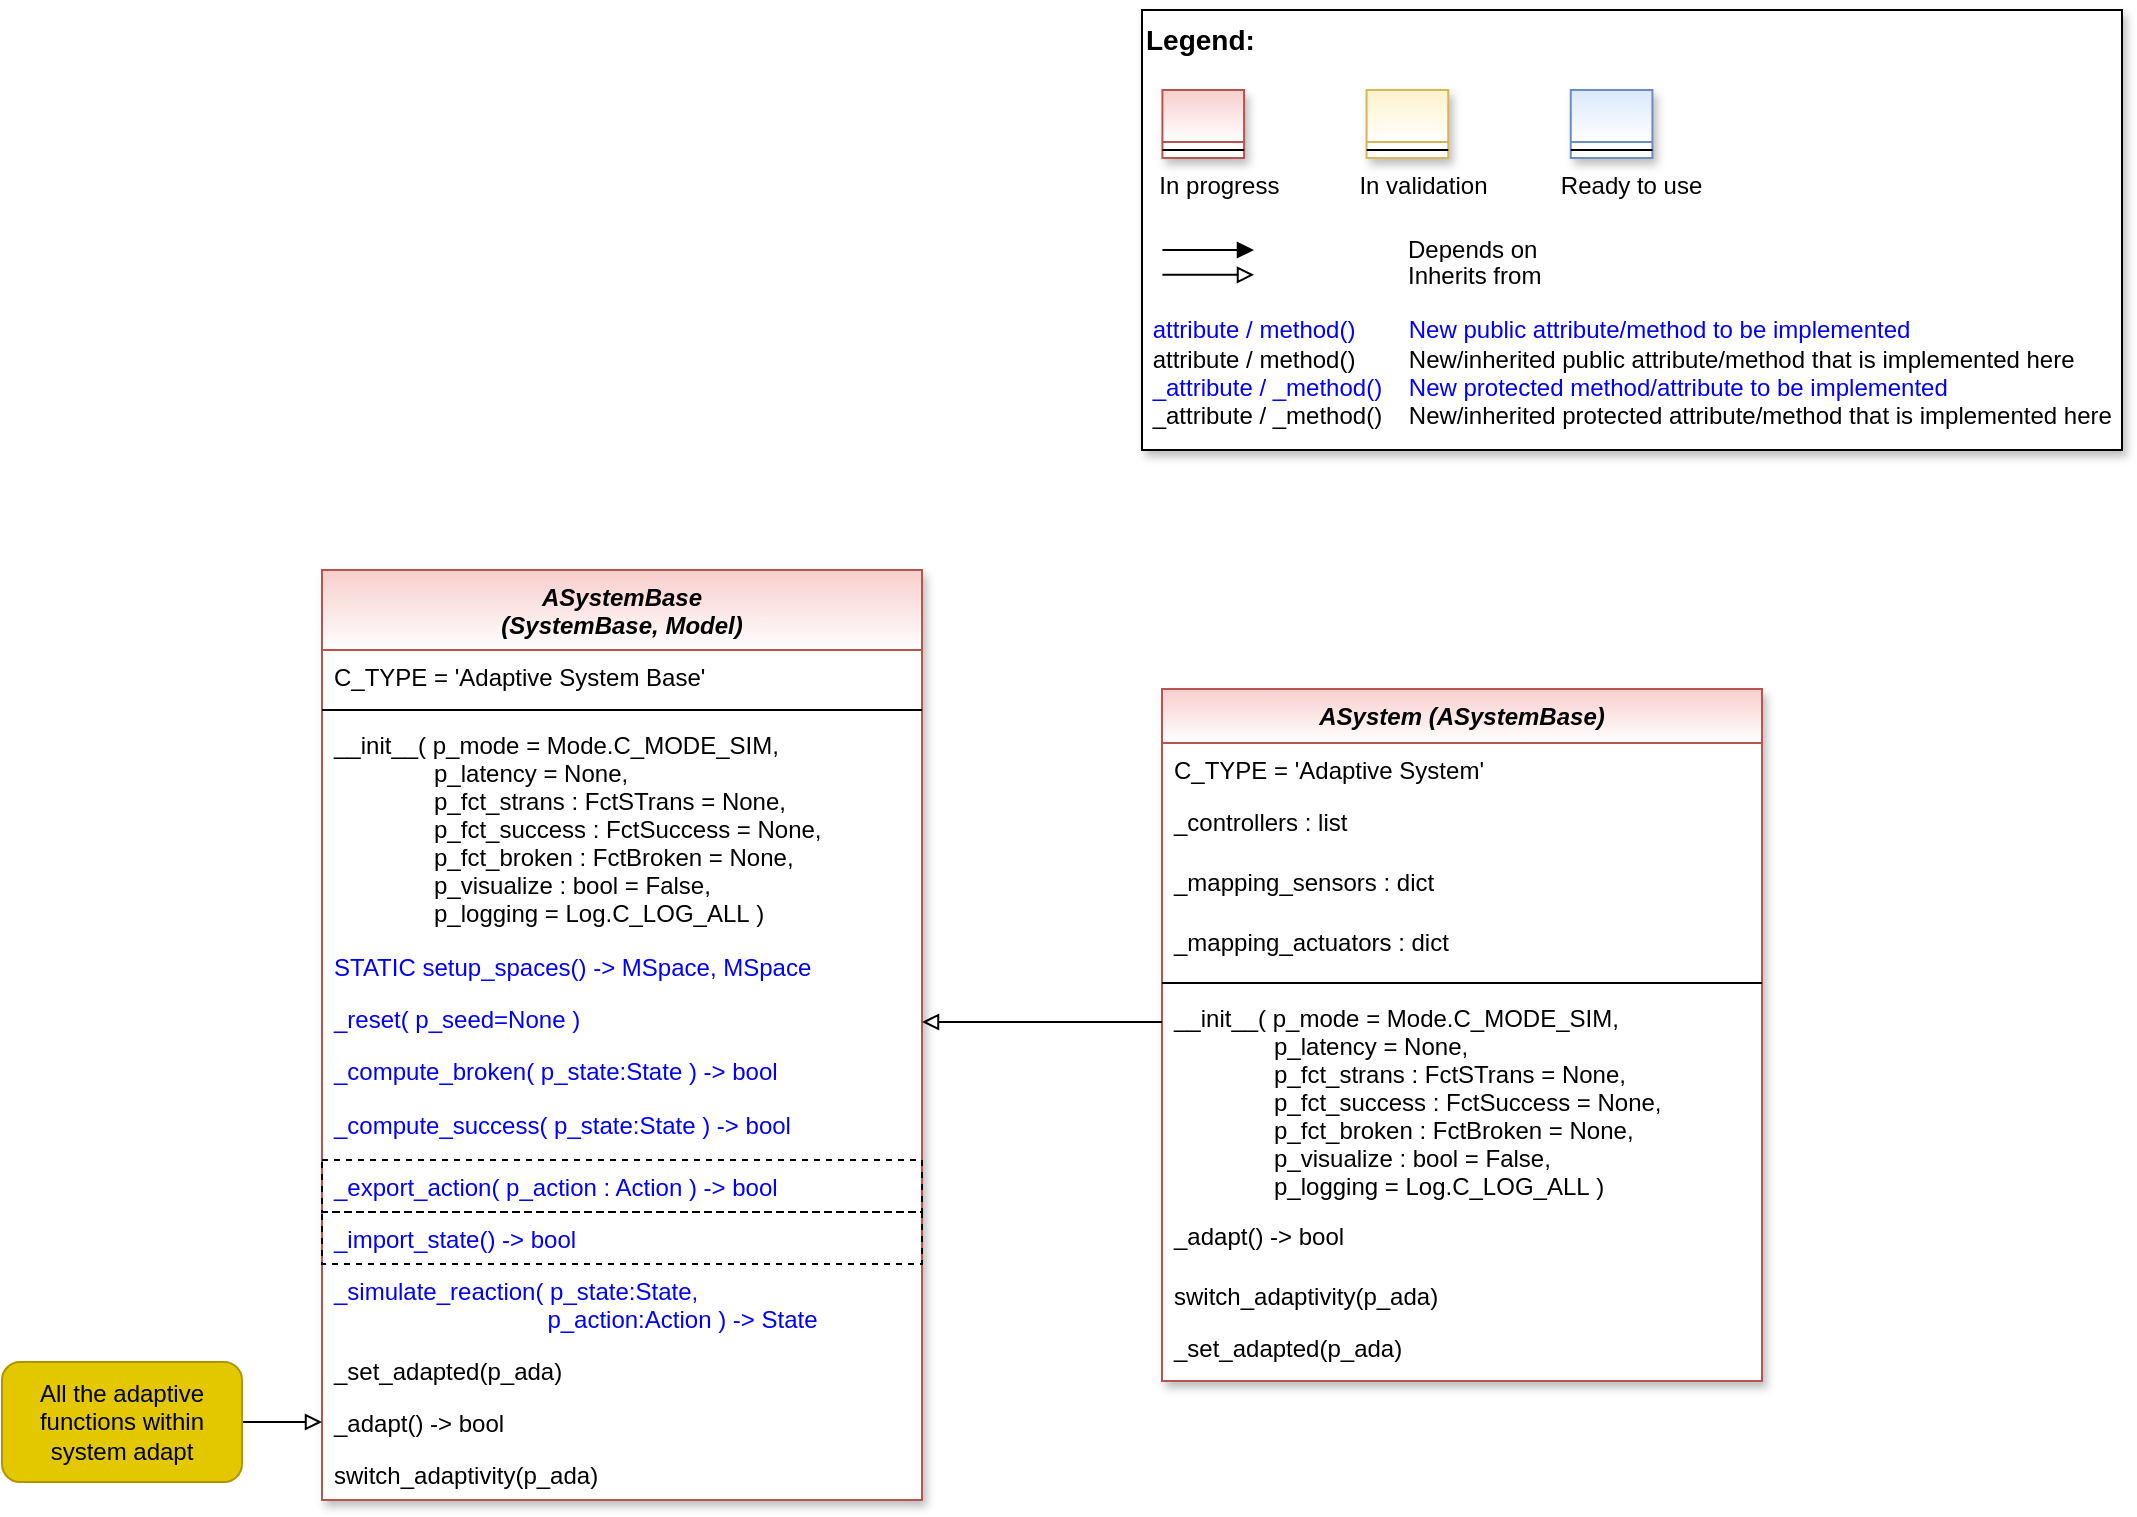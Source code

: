 <mxfile version="20.2.3" type="device"><diagram id="Zi733rjNOypD8WlfXJ94" name="Page-1"><mxGraphModel dx="2966" dy="1831" grid="1" gridSize="10" guides="1" tooltips="1" connect="1" arrows="1" fold="1" page="1" pageScale="1" pageWidth="3300" pageHeight="4681" math="0" shadow="0"><root><mxCell id="0"/><mxCell id="1" parent="0"/><mxCell id="vIotVMpfO327l_Id-lQY-1" value="ASystemBase&#10;(SystemBase, Model)" style="swimlane;fontStyle=3;align=center;verticalAlign=top;childLayout=stackLayout;horizontal=1;startSize=40;horizontalStack=0;resizeParent=1;resizeLast=0;collapsible=1;marginBottom=0;rounded=0;shadow=1;strokeWidth=1;fillColor=#f8cecc;strokeColor=#b85450;swimlaneFillColor=#ffffff;gradientColor=#FFFFFF;" vertex="1" parent="1"><mxGeometry x="690" y="1180" width="300" height="465" as="geometry"><mxRectangle x="230" y="140" width="160" height="26" as="alternateBounds"/></mxGeometry></mxCell><mxCell id="vIotVMpfO327l_Id-lQY-2" value="C_TYPE = 'Adaptive System Base'" style="text;align=left;verticalAlign=top;spacingLeft=4;spacingRight=4;overflow=hidden;rotatable=0;points=[[0,0.5],[1,0.5]];portConstraint=eastwest;fontColor=#000000;" vertex="1" parent="vIotVMpfO327l_Id-lQY-1"><mxGeometry y="40" width="300" height="26" as="geometry"/></mxCell><mxCell id="vIotVMpfO327l_Id-lQY-13" value="" style="line;html=1;strokeWidth=1;align=left;verticalAlign=middle;spacingTop=-1;spacingLeft=3;spacingRight=3;rotatable=0;labelPosition=right;points=[];portConstraint=eastwest;" vertex="1" parent="vIotVMpfO327l_Id-lQY-1"><mxGeometry y="66" width="300" height="8" as="geometry"/></mxCell><mxCell id="vIotVMpfO327l_Id-lQY-14" value="__init__( p_mode = Mode.C_MODE_SIM,&#10;               p_latency = None, &#10;               p_fct_strans : FctSTrans = None,&#10;               p_fct_success : FctSuccess = None,&#10;               p_fct_broken : FctBroken = None,&#10;               p_visualize : bool = False,&#10;               p_logging = Log.C_LOG_ALL )" style="text;align=left;verticalAlign=top;spacingLeft=4;spacingRight=4;overflow=hidden;rotatable=0;points=[[0,0.5],[1,0.5]];portConstraint=eastwest;" vertex="1" parent="vIotVMpfO327l_Id-lQY-1"><mxGeometry y="74" width="300" height="111" as="geometry"/></mxCell><mxCell id="vIotVMpfO327l_Id-lQY-15" value="STATIC setup_spaces() -&gt; MSpace, MSpace" style="text;align=left;verticalAlign=top;spacingLeft=4;spacingRight=4;overflow=hidden;rotatable=0;points=[[0,0.5],[1,0.5]];portConstraint=eastwest;fontColor=#0000FF;" vertex="1" parent="vIotVMpfO327l_Id-lQY-1"><mxGeometry y="185" width="300" height="26" as="geometry"/></mxCell><mxCell id="vIotVMpfO327l_Id-lQY-23" value="_reset( p_seed=None )" style="text;align=left;verticalAlign=top;spacingLeft=4;spacingRight=4;overflow=hidden;rotatable=0;points=[[0,0.5],[1,0.5]];portConstraint=eastwest;fontColor=#0000FF;" vertex="1" parent="vIotVMpfO327l_Id-lQY-1"><mxGeometry y="211" width="300" height="26" as="geometry"/></mxCell><mxCell id="vIotVMpfO327l_Id-lQY-82" value="_compute_broken( p_state:State ) -&gt; bool" style="text;align=left;verticalAlign=top;spacingLeft=4;spacingRight=4;overflow=hidden;rotatable=0;points=[[0,0.5],[1,0.5]];portConstraint=eastwest;fontColor=#0000FF;" vertex="1" parent="vIotVMpfO327l_Id-lQY-1"><mxGeometry y="237" width="300" height="27" as="geometry"/></mxCell><mxCell id="vIotVMpfO327l_Id-lQY-81" value="_compute_success( p_state:State ) -&gt; bool" style="text;align=left;verticalAlign=top;spacingLeft=4;spacingRight=4;overflow=hidden;rotatable=0;points=[[0,0.5],[1,0.5]];portConstraint=eastwest;fontColor=#0000FF;" vertex="1" parent="vIotVMpfO327l_Id-lQY-1"><mxGeometry y="264" width="300" height="31" as="geometry"/></mxCell><mxCell id="vIotVMpfO327l_Id-lQY-80" value="_export_action( p_action : Action ) -&gt; bool" style="text;align=left;verticalAlign=top;spacingLeft=4;spacingRight=4;overflow=hidden;rotatable=0;points=[[0,0.5],[1,0.5]];portConstraint=eastwest;fontColor=#0000FF;strokeColor=default;dashed=1;" vertex="1" parent="vIotVMpfO327l_Id-lQY-1"><mxGeometry y="295" width="300" height="26" as="geometry"/></mxCell><mxCell id="vIotVMpfO327l_Id-lQY-79" value="_import_state() -&gt; bool" style="text;align=left;verticalAlign=top;spacingLeft=4;spacingRight=4;overflow=hidden;rotatable=0;points=[[0,0.5],[1,0.5]];portConstraint=eastwest;fontColor=#0000FF;strokeColor=default;dashed=1;" vertex="1" parent="vIotVMpfO327l_Id-lQY-1"><mxGeometry y="321" width="300" height="26" as="geometry"/></mxCell><mxCell id="vIotVMpfO327l_Id-lQY-78" value="_simulate_reaction( p_state:State, &#10;                                p_action:Action ) -&gt; State" style="text;align=left;verticalAlign=top;spacingLeft=4;spacingRight=4;overflow=hidden;rotatable=0;points=[[0,0.5],[1,0.5]];portConstraint=eastwest;fontColor=#0000FF;" vertex="1" parent="vIotVMpfO327l_Id-lQY-1"><mxGeometry y="347" width="300" height="40" as="geometry"/></mxCell><mxCell id="vIotVMpfO327l_Id-lQY-44" value="_set_adapted(p_ada)" style="text;align=left;verticalAlign=top;spacingLeft=4;spacingRight=4;overflow=hidden;rotatable=0;points=[[0,0.5],[1,0.5]];portConstraint=eastwest;fontColor=default;" vertex="1" parent="vIotVMpfO327l_Id-lQY-1"><mxGeometry y="387" width="300" height="26" as="geometry"/></mxCell><mxCell id="vIotVMpfO327l_Id-lQY-46" value="_adapt() -&gt; bool" style="text;align=left;verticalAlign=top;spacingLeft=4;spacingRight=4;overflow=hidden;rotatable=0;points=[[0,0.5],[1,0.5]];portConstraint=eastwest;fontColor=default;" vertex="1" parent="vIotVMpfO327l_Id-lQY-1"><mxGeometry y="413" width="300" height="26" as="geometry"/></mxCell><mxCell id="vIotVMpfO327l_Id-lQY-84" value="switch_adaptivity(p_ada)" style="text;align=left;verticalAlign=top;spacingLeft=4;spacingRight=4;overflow=hidden;rotatable=0;points=[[0,0.5],[1,0.5]];portConstraint=eastwest;fontColor=default;" vertex="1" parent="vIotVMpfO327l_Id-lQY-1"><mxGeometry y="439" width="300" height="26" as="geometry"/></mxCell><mxCell id="vIotVMpfO327l_Id-lQY-58" value="ASystem (ASystemBase)" style="swimlane;fontStyle=3;align=center;verticalAlign=top;childLayout=stackLayout;horizontal=1;startSize=27;horizontalStack=0;resizeParent=1;resizeLast=0;collapsible=1;marginBottom=0;rounded=0;shadow=1;strokeWidth=1;fillColor=#f8cecc;strokeColor=#b85450;swimlaneFillColor=#ffffff;gradientColor=#FFFFFF;" vertex="1" parent="1"><mxGeometry x="1110" y="1239.5" width="300" height="346" as="geometry"><mxRectangle x="230" y="140" width="160" height="26" as="alternateBounds"/></mxGeometry></mxCell><mxCell id="vIotVMpfO327l_Id-lQY-59" value="C_TYPE = 'Adaptive System'" style="text;align=left;verticalAlign=top;spacingLeft=4;spacingRight=4;overflow=hidden;rotatable=0;points=[[0,0.5],[1,0.5]];portConstraint=eastwest;" vertex="1" parent="vIotVMpfO327l_Id-lQY-58"><mxGeometry y="27" width="300" height="26" as="geometry"/></mxCell><mxCell id="vIotVMpfO327l_Id-lQY-60" value="_controllers : list" style="text;align=left;verticalAlign=top;spacingLeft=4;spacingRight=4;overflow=hidden;rotatable=0;points=[[0,0.5],[1,0.5]];portConstraint=eastwest;fontColor=default;" vertex="1" parent="vIotVMpfO327l_Id-lQY-58"><mxGeometry y="53" width="300" height="30" as="geometry"/></mxCell><mxCell id="vIotVMpfO327l_Id-lQY-61" value="_mapping_sensors : dict" style="text;align=left;verticalAlign=top;spacingLeft=4;spacingRight=4;overflow=hidden;rotatable=0;points=[[0,0.5],[1,0.5]];portConstraint=eastwest;fontColor=default;" vertex="1" parent="vIotVMpfO327l_Id-lQY-58"><mxGeometry y="83" width="300" height="30" as="geometry"/></mxCell><mxCell id="vIotVMpfO327l_Id-lQY-62" value="_mapping_actuators : dict" style="text;align=left;verticalAlign=top;spacingLeft=4;spacingRight=4;overflow=hidden;rotatable=0;points=[[0,0.5],[1,0.5]];portConstraint=eastwest;fontColor=default;" vertex="1" parent="vIotVMpfO327l_Id-lQY-58"><mxGeometry y="113" width="300" height="30" as="geometry"/></mxCell><mxCell id="vIotVMpfO327l_Id-lQY-63" value="" style="line;html=1;strokeWidth=1;align=left;verticalAlign=middle;spacingTop=-1;spacingLeft=3;spacingRight=3;rotatable=0;labelPosition=right;points=[];portConstraint=eastwest;" vertex="1" parent="vIotVMpfO327l_Id-lQY-58"><mxGeometry y="143" width="300" height="8" as="geometry"/></mxCell><mxCell id="vIotVMpfO327l_Id-lQY-64" value="__init__( p_mode = Mode.C_MODE_SIM,&#10;               p_latency = None, &#10;               p_fct_strans : FctSTrans = None,&#10;               p_fct_success : FctSuccess = None,&#10;               p_fct_broken : FctBroken = None,&#10;               p_visualize : bool = False,&#10;               p_logging = Log.C_LOG_ALL )" style="text;align=left;verticalAlign=top;spacingLeft=4;spacingRight=4;overflow=hidden;rotatable=0;points=[[0,0.5],[1,0.5]];portConstraint=eastwest;" vertex="1" parent="vIotVMpfO327l_Id-lQY-58"><mxGeometry y="151" width="300" height="109" as="geometry"/></mxCell><mxCell id="vIotVMpfO327l_Id-lQY-77" value="_adapt() -&gt; bool" style="text;align=left;verticalAlign=top;spacingLeft=4;spacingRight=4;overflow=hidden;rotatable=0;points=[[0,0.5],[1,0.5]];portConstraint=eastwest;fontColor=default;" vertex="1" parent="vIotVMpfO327l_Id-lQY-58"><mxGeometry y="260" width="300" height="30" as="geometry"/></mxCell><mxCell id="vIotVMpfO327l_Id-lQY-45" value="switch_adaptivity(p_ada)" style="text;align=left;verticalAlign=top;spacingLeft=4;spacingRight=4;overflow=hidden;rotatable=0;points=[[0,0.5],[1,0.5]];portConstraint=eastwest;fontColor=default;" vertex="1" parent="vIotVMpfO327l_Id-lQY-58"><mxGeometry y="290" width="300" height="26" as="geometry"/></mxCell><mxCell id="vIotVMpfO327l_Id-lQY-85" value="_set_adapted(p_ada)" style="text;align=left;verticalAlign=top;spacingLeft=4;spacingRight=4;overflow=hidden;rotatable=0;points=[[0,0.5],[1,0.5]];portConstraint=eastwest;fontColor=default;" vertex="1" parent="vIotVMpfO327l_Id-lQY-58"><mxGeometry y="316" width="300" height="26" as="geometry"/></mxCell><mxCell id="vIotVMpfO327l_Id-lQY-69" style="edgeStyle=orthogonalEdgeStyle;rounded=0;orthogonalLoop=1;jettySize=auto;html=1;fontColor=default;endArrow=block;endFill=0;" edge="1" parent="1" source="vIotVMpfO327l_Id-lQY-64" target="vIotVMpfO327l_Id-lQY-1"><mxGeometry relative="1" as="geometry"><Array as="points"><mxPoint x="1030" y="1406"/><mxPoint x="1030" y="1406"/></Array></mxGeometry></mxCell><mxCell id="vIotVMpfO327l_Id-lQY-87" style="edgeStyle=orthogonalEdgeStyle;rounded=0;orthogonalLoop=1;jettySize=auto;html=1;fontColor=default;endArrow=block;endFill=0;" edge="1" parent="1" source="vIotVMpfO327l_Id-lQY-86" target="vIotVMpfO327l_Id-lQY-46"><mxGeometry relative="1" as="geometry"/></mxCell><mxCell id="vIotVMpfO327l_Id-lQY-86" value="All the adaptive functions within system adapt" style="rounded=1;whiteSpace=wrap;html=1;strokeWidth=1;fillColor=#e3c800;strokeColor=#B09500;fontColor=#000000;" vertex="1" parent="1"><mxGeometry x="530" y="1576" width="120" height="60" as="geometry"/></mxCell><mxCell id="vIotVMpfO327l_Id-lQY-88" value="" style="group" vertex="1" connectable="0" parent="1"><mxGeometry x="1100" y="900" width="490" height="220" as="geometry"/></mxCell><mxCell id="vIotVMpfO327l_Id-lQY-89" value="&lt;font color=&quot;#000000&quot; size=&quot;1&quot;&gt;&lt;b style=&quot;font-size: 14px&quot;&gt;Legend:&lt;br&gt;&lt;/b&gt;&lt;/font&gt;&lt;br&gt;&lt;br&gt;&lt;br&gt;&lt;font color=&quot;#0000ff&quot; style=&quot;font-size: 6px&quot;&gt;&lt;br&gt;&lt;/font&gt;&lt;span style=&quot;color: rgb(0 , 0 , 0)&quot;&gt;&lt;font style=&quot;font-size: 4px&quot;&gt;&amp;nbsp; &amp;nbsp;&lt;/font&gt;&amp;nbsp;In progress&amp;nbsp; &amp;nbsp; &amp;nbsp; &amp;nbsp; &amp;nbsp; &amp;nbsp; In validation&amp;nbsp; &amp;nbsp; &amp;nbsp; &amp;nbsp; &amp;nbsp; &amp;nbsp;Ready to use&lt;/span&gt;&lt;font color=&quot;#000000&quot;&gt;&amp;nbsp;&lt;br&gt;&lt;/font&gt;&lt;font color=&quot;#0000ff&quot;&gt;&lt;br&gt;&lt;br&gt;&lt;br&gt;&lt;br&gt;&amp;nbsp;attribute / method()&amp;nbsp; &amp;nbsp; &amp;nbsp; &amp;nbsp; New public attribute/method to be implemented&lt;/font&gt;&lt;br&gt;&lt;font color=&quot;#000000&quot;&gt;&amp;nbsp;&lt;/font&gt;&lt;font color=&quot;#000000&quot;&gt;attribute / method()&lt;span&gt;&#9;&lt;/span&gt;&amp;nbsp; &amp;nbsp; &amp;nbsp; &amp;nbsp;New/inherited public attribute/method that is implemented here&lt;br&gt;&lt;/font&gt;&lt;font color=&quot;#0000ff&quot;&gt;&amp;nbsp;_attribute /&amp;nbsp;&lt;/font&gt;&lt;font color=&quot;#0000ff&quot;&gt;_method()&amp;nbsp; &amp;nbsp; New protected method/attribute to be implemented&lt;/font&gt;&lt;br&gt;&lt;font color=&quot;#000000&quot;&gt;&amp;nbsp;_attribute / _method()&amp;nbsp; &amp;nbsp; New/inherited protected attribute/method that is implemented here&lt;br&gt;&lt;/font&gt;&lt;font color=&quot;#000000&quot;&gt;&lt;br&gt;&lt;br&gt;&lt;br&gt;&lt;br&gt;&lt;br&gt;&lt;/font&gt;" style="text;html=1;align=left;verticalAlign=top;whiteSpace=wrap;rounded=0;fontColor=#006600;strokeColor=#000000;shadow=1;fillColor=#ffffff;" vertex="1" parent="vIotVMpfO327l_Id-lQY-88"><mxGeometry width="490.0" height="220" as="geometry"/></mxCell><mxCell id="vIotVMpfO327l_Id-lQY-90" value="Depends on" style="endArrow=block;html=1;labelPosition=right;verticalLabelPosition=middle;align=left;verticalAlign=middle;endFill=1;fontSize=12;" edge="1" parent="vIotVMpfO327l_Id-lQY-88"><mxGeometry x="-1623.125" y="-2180" width="51.042" height="50" as="geometry"><mxPoint x="10.208" y="120.003" as="sourcePoint"/><mxPoint x="55.991" y="120.003" as="targetPoint"/><mxPoint x="98" as="offset"/><Array as="points"><mxPoint x="30.625" y="120"/></Array></mxGeometry></mxCell><mxCell id="vIotVMpfO327l_Id-lQY-91" value="Inherits from" style="endArrow=block;html=1;labelPosition=right;verticalLabelPosition=middle;align=left;verticalAlign=middle;endFill=0;fontSize=12;" edge="1" parent="vIotVMpfO327l_Id-lQY-88"><mxGeometry x="-1623.125" y="-2180" width="51.042" height="50" as="geometry"><mxPoint x="10.208" y="132.385" as="sourcePoint"/><mxPoint x="55.991" y="132.385" as="targetPoint"/><mxPoint x="98" y="1" as="offset"/></mxGeometry></mxCell><mxCell id="vIotVMpfO327l_Id-lQY-92" value="" style="swimlane;fontStyle=3;align=center;verticalAlign=top;childLayout=stackLayout;horizontal=1;startSize=26;horizontalStack=0;resizeParent=1;resizeLast=0;collapsible=1;marginBottom=0;rounded=0;shadow=1;strokeWidth=1;fillColor=#f8cecc;strokeColor=#b85450;gradientColor=#ffffff;swimlaneFillColor=#ffffff;" vertex="1" parent="vIotVMpfO327l_Id-lQY-88"><mxGeometry x="10.208" y="40" width="40.833" height="34" as="geometry"><mxRectangle x="230" y="140" width="160" height="26" as="alternateBounds"/></mxGeometry></mxCell><mxCell id="vIotVMpfO327l_Id-lQY-93" value="" style="line;html=1;strokeWidth=1;align=left;verticalAlign=middle;spacingTop=-1;spacingLeft=3;spacingRight=3;rotatable=0;labelPosition=right;points=[];portConstraint=eastwest;" vertex="1" parent="vIotVMpfO327l_Id-lQY-92"><mxGeometry y="26" width="40.833" height="8" as="geometry"/></mxCell><mxCell id="vIotVMpfO327l_Id-lQY-94" value="" style="swimlane;fontStyle=3;align=center;verticalAlign=top;childLayout=stackLayout;horizontal=1;startSize=26;horizontalStack=0;resizeParent=1;resizeLast=0;collapsible=1;marginBottom=0;rounded=0;shadow=1;strokeWidth=1;fillColor=#fff2cc;strokeColor=#d6b656;gradientColor=#ffffff;swimlaneFillColor=#ffffff;" vertex="1" parent="vIotVMpfO327l_Id-lQY-88"><mxGeometry x="112.292" y="40" width="40.833" height="34" as="geometry"><mxRectangle x="230" y="140" width="160" height="26" as="alternateBounds"/></mxGeometry></mxCell><mxCell id="vIotVMpfO327l_Id-lQY-95" value="" style="line;html=1;strokeWidth=1;align=left;verticalAlign=middle;spacingTop=-1;spacingLeft=3;spacingRight=3;rotatable=0;labelPosition=right;points=[];portConstraint=eastwest;" vertex="1" parent="vIotVMpfO327l_Id-lQY-94"><mxGeometry y="26" width="40.833" height="8" as="geometry"/></mxCell><mxCell id="vIotVMpfO327l_Id-lQY-96" value="" style="swimlane;fontStyle=3;align=center;verticalAlign=top;childLayout=stackLayout;horizontal=1;startSize=26;horizontalStack=0;resizeParent=1;resizeLast=0;collapsible=1;marginBottom=0;rounded=0;shadow=1;strokeWidth=1;fillColor=#dae8fc;strokeColor=#6c8ebf;gradientColor=#ffffff;swimlaneFillColor=#ffffff;" vertex="1" parent="vIotVMpfO327l_Id-lQY-88"><mxGeometry x="214.375" y="40" width="40.833" height="34" as="geometry"><mxRectangle x="230" y="140" width="160" height="26" as="alternateBounds"/></mxGeometry></mxCell><mxCell id="vIotVMpfO327l_Id-lQY-97" value="" style="line;html=1;strokeWidth=1;align=left;verticalAlign=middle;spacingTop=-1;spacingLeft=3;spacingRight=3;rotatable=0;labelPosition=right;points=[];portConstraint=eastwest;" vertex="1" parent="vIotVMpfO327l_Id-lQY-96"><mxGeometry y="26" width="40.833" height="8" as="geometry"/></mxCell></root></mxGraphModel></diagram></mxfile>